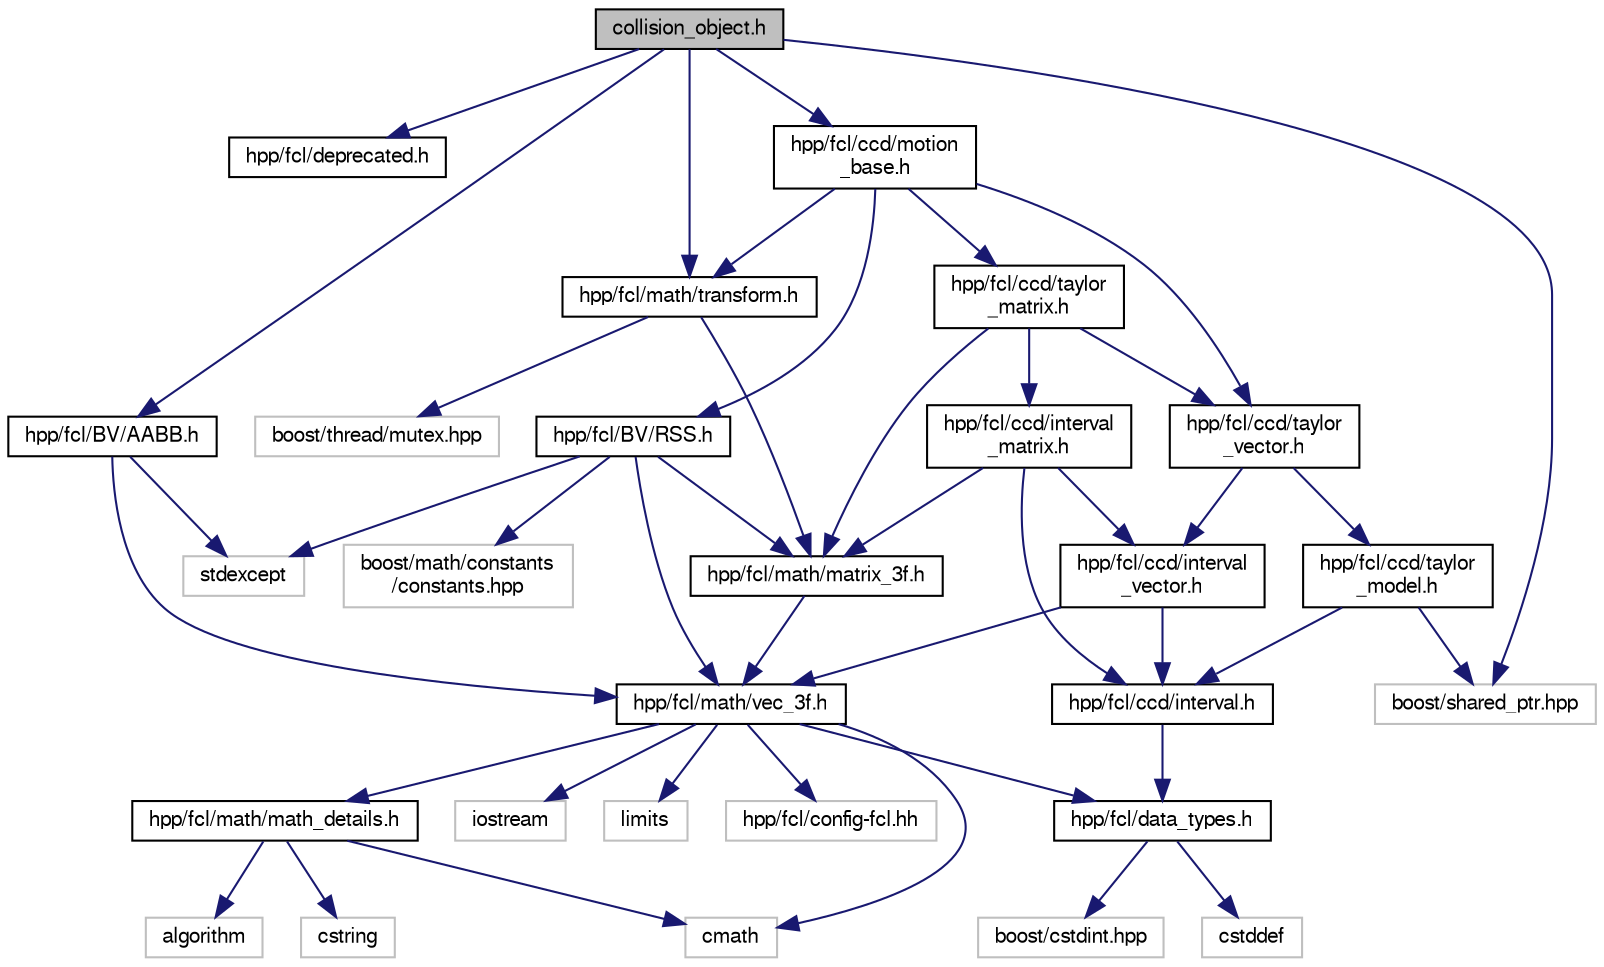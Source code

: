 digraph "collision_object.h"
{
  edge [fontname="FreeSans",fontsize="10",labelfontname="FreeSans",labelfontsize="10"];
  node [fontname="FreeSans",fontsize="10",shape=record];
  Node1 [label="collision_object.h",height=0.2,width=0.4,color="black", fillcolor="grey75", style="filled" fontcolor="black"];
  Node1 -> Node2 [color="midnightblue",fontsize="10",style="solid",fontname="FreeSans"];
  Node2 [label="hpp/fcl/deprecated.h",height=0.2,width=0.4,color="black", fillcolor="white", style="filled",URL="$a00253.html"];
  Node1 -> Node3 [color="midnightblue",fontsize="10",style="solid",fontname="FreeSans"];
  Node3 [label="hpp/fcl/BV/AABB.h",height=0.2,width=0.4,color="black", fillcolor="white", style="filled",URL="$a00226.html"];
  Node3 -> Node4 [color="midnightblue",fontsize="10",style="solid",fontname="FreeSans"];
  Node4 [label="stdexcept",height=0.2,width=0.4,color="grey75", fillcolor="white", style="filled"];
  Node3 -> Node5 [color="midnightblue",fontsize="10",style="solid",fontname="FreeSans"];
  Node5 [label="hpp/fcl/math/vec_3f.h",height=0.2,width=0.4,color="black", fillcolor="white", style="filled",URL="$a00318.html"];
  Node5 -> Node6 [color="midnightblue",fontsize="10",style="solid",fontname="FreeSans"];
  Node6 [label="hpp/fcl/config-fcl.hh",height=0.2,width=0.4,color="grey75", fillcolor="white", style="filled"];
  Node5 -> Node7 [color="midnightblue",fontsize="10",style="solid",fontname="FreeSans"];
  Node7 [label="hpp/fcl/data_types.h",height=0.2,width=0.4,color="black", fillcolor="white", style="filled",URL="$a00252.html"];
  Node7 -> Node8 [color="midnightblue",fontsize="10",style="solid",fontname="FreeSans"];
  Node8 [label="cstddef",height=0.2,width=0.4,color="grey75", fillcolor="white", style="filled"];
  Node7 -> Node9 [color="midnightblue",fontsize="10",style="solid",fontname="FreeSans"];
  Node9 [label="boost/cstdint.hpp",height=0.2,width=0.4,color="grey75", fillcolor="white", style="filled"];
  Node5 -> Node10 [color="midnightblue",fontsize="10",style="solid",fontname="FreeSans"];
  Node10 [label="hpp/fcl/math/math_details.h",height=0.2,width=0.4,color="black", fillcolor="white", style="filled",URL="$a00283.html"];
  Node10 -> Node11 [color="midnightblue",fontsize="10",style="solid",fontname="FreeSans"];
  Node11 [label="cmath",height=0.2,width=0.4,color="grey75", fillcolor="white", style="filled"];
  Node10 -> Node12 [color="midnightblue",fontsize="10",style="solid",fontname="FreeSans"];
  Node12 [label="algorithm",height=0.2,width=0.4,color="grey75", fillcolor="white", style="filled"];
  Node10 -> Node13 [color="midnightblue",fontsize="10",style="solid",fontname="FreeSans"];
  Node13 [label="cstring",height=0.2,width=0.4,color="grey75", fillcolor="white", style="filled"];
  Node5 -> Node11 [color="midnightblue",fontsize="10",style="solid",fontname="FreeSans"];
  Node5 -> Node14 [color="midnightblue",fontsize="10",style="solid",fontname="FreeSans"];
  Node14 [label="iostream",height=0.2,width=0.4,color="grey75", fillcolor="white", style="filled"];
  Node5 -> Node15 [color="midnightblue",fontsize="10",style="solid",fontname="FreeSans"];
  Node15 [label="limits",height=0.2,width=0.4,color="grey75", fillcolor="white", style="filled"];
  Node1 -> Node16 [color="midnightblue",fontsize="10",style="solid",fontname="FreeSans"];
  Node16 [label="hpp/fcl/math/transform.h",height=0.2,width=0.4,color="black", fillcolor="white", style="filled",URL="$a00310.html"];
  Node16 -> Node17 [color="midnightblue",fontsize="10",style="solid",fontname="FreeSans"];
  Node17 [label="hpp/fcl/math/matrix_3f.h",height=0.2,width=0.4,color="black", fillcolor="white", style="filled",URL="$a00285.html"];
  Node17 -> Node5 [color="midnightblue",fontsize="10",style="solid",fontname="FreeSans"];
  Node16 -> Node18 [color="midnightblue",fontsize="10",style="solid",fontname="FreeSans"];
  Node18 [label="boost/thread/mutex.hpp",height=0.2,width=0.4,color="grey75", fillcolor="white", style="filled"];
  Node1 -> Node19 [color="midnightblue",fontsize="10",style="solid",fontname="FreeSans"];
  Node19 [label="hpp/fcl/ccd/motion\l_base.h",height=0.2,width=0.4,color="black", fillcolor="white", style="filled",URL="$a00290.html"];
  Node19 -> Node16 [color="midnightblue",fontsize="10",style="solid",fontname="FreeSans"];
  Node19 -> Node20 [color="midnightblue",fontsize="10",style="solid",fontname="FreeSans"];
  Node20 [label="hpp/fcl/ccd/taylor\l_matrix.h",height=0.2,width=0.4,color="black", fillcolor="white", style="filled",URL="$a00307.html"];
  Node20 -> Node17 [color="midnightblue",fontsize="10",style="solid",fontname="FreeSans"];
  Node20 -> Node21 [color="midnightblue",fontsize="10",style="solid",fontname="FreeSans"];
  Node21 [label="hpp/fcl/ccd/taylor\l_vector.h",height=0.2,width=0.4,color="black", fillcolor="white", style="filled",URL="$a00309.html"];
  Node21 -> Node22 [color="midnightblue",fontsize="10",style="solid",fontname="FreeSans"];
  Node22 [label="hpp/fcl/ccd/interval\l_vector.h",height=0.2,width=0.4,color="black", fillcolor="white", style="filled",URL="$a00276.html"];
  Node22 -> Node23 [color="midnightblue",fontsize="10",style="solid",fontname="FreeSans"];
  Node23 [label="hpp/fcl/ccd/interval.h",height=0.2,width=0.4,color="black", fillcolor="white", style="filled",URL="$a00273.html"];
  Node23 -> Node7 [color="midnightblue",fontsize="10",style="solid",fontname="FreeSans"];
  Node22 -> Node5 [color="midnightblue",fontsize="10",style="solid",fontname="FreeSans"];
  Node21 -> Node24 [color="midnightblue",fontsize="10",style="solid",fontname="FreeSans"];
  Node24 [label="hpp/fcl/ccd/taylor\l_model.h",height=0.2,width=0.4,color="black", fillcolor="white", style="filled",URL="$a00308.html"];
  Node24 -> Node23 [color="midnightblue",fontsize="10",style="solid",fontname="FreeSans"];
  Node24 -> Node25 [color="midnightblue",fontsize="10",style="solid",fontname="FreeSans"];
  Node25 [label="boost/shared_ptr.hpp",height=0.2,width=0.4,color="grey75", fillcolor="white", style="filled"];
  Node20 -> Node26 [color="midnightblue",fontsize="10",style="solid",fontname="FreeSans"];
  Node26 [label="hpp/fcl/ccd/interval\l_matrix.h",height=0.2,width=0.4,color="black", fillcolor="white", style="filled",URL="$a00274.html"];
  Node26 -> Node23 [color="midnightblue",fontsize="10",style="solid",fontname="FreeSans"];
  Node26 -> Node22 [color="midnightblue",fontsize="10",style="solid",fontname="FreeSans"];
  Node26 -> Node17 [color="midnightblue",fontsize="10",style="solid",fontname="FreeSans"];
  Node19 -> Node21 [color="midnightblue",fontsize="10",style="solid",fontname="FreeSans"];
  Node19 -> Node27 [color="midnightblue",fontsize="10",style="solid",fontname="FreeSans"];
  Node27 [label="hpp/fcl/BV/RSS.h",height=0.2,width=0.4,color="black", fillcolor="white", style="filled",URL="$a00302.html"];
  Node27 -> Node4 [color="midnightblue",fontsize="10",style="solid",fontname="FreeSans"];
  Node27 -> Node5 [color="midnightblue",fontsize="10",style="solid",fontname="FreeSans"];
  Node27 -> Node17 [color="midnightblue",fontsize="10",style="solid",fontname="FreeSans"];
  Node27 -> Node28 [color="midnightblue",fontsize="10",style="solid",fontname="FreeSans"];
  Node28 [label="boost/math/constants\l/constants.hpp",height=0.2,width=0.4,color="grey75", fillcolor="white", style="filled"];
  Node1 -> Node25 [color="midnightblue",fontsize="10",style="solid",fontname="FreeSans"];
}
